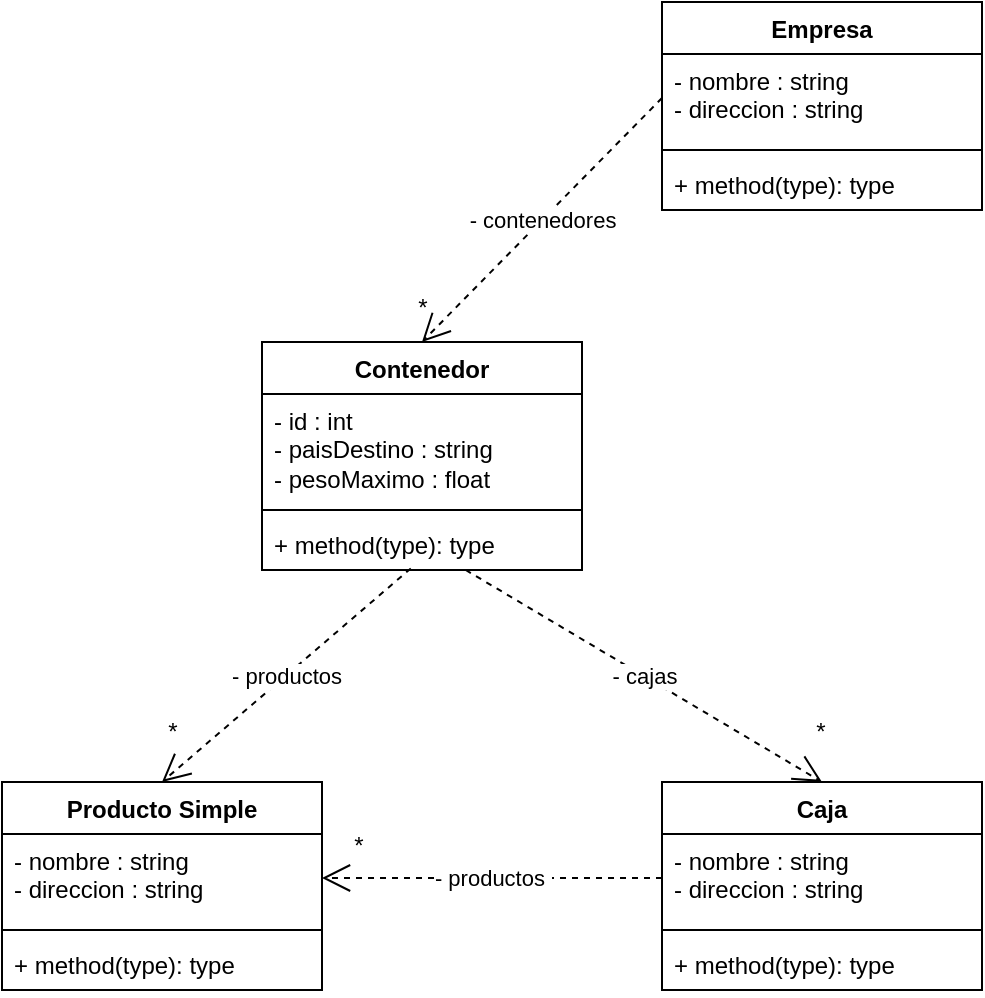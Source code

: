 <mxfile version="22.0.3" type="device">
  <diagram name="Página-1" id="Egi-iR70aqoqVXHjXwpN">
    <mxGraphModel dx="1075" dy="518" grid="1" gridSize="10" guides="1" tooltips="1" connect="1" arrows="1" fold="1" page="1" pageScale="1" pageWidth="827" pageHeight="1169" math="0" shadow="0">
      <root>
        <mxCell id="0" />
        <mxCell id="1" parent="0" />
        <mxCell id="VzkY2IhoASWrSPhqjw3t-1" value="Empresa" style="swimlane;fontStyle=1;align=center;verticalAlign=top;childLayout=stackLayout;horizontal=1;startSize=26;horizontalStack=0;resizeParent=1;resizeParentMax=0;resizeLast=0;collapsible=1;marginBottom=0;whiteSpace=wrap;html=1;" vertex="1" parent="1">
          <mxGeometry x="350" y="260" width="160" height="104" as="geometry" />
        </mxCell>
        <mxCell id="VzkY2IhoASWrSPhqjw3t-2" value="- nombre : string&lt;br&gt;- direccion : string" style="text;strokeColor=none;fillColor=none;align=left;verticalAlign=top;spacingLeft=4;spacingRight=4;overflow=hidden;rotatable=0;points=[[0,0.5],[1,0.5]];portConstraint=eastwest;whiteSpace=wrap;html=1;" vertex="1" parent="VzkY2IhoASWrSPhqjw3t-1">
          <mxGeometry y="26" width="160" height="44" as="geometry" />
        </mxCell>
        <mxCell id="VzkY2IhoASWrSPhqjw3t-3" value="" style="line;strokeWidth=1;fillColor=none;align=left;verticalAlign=middle;spacingTop=-1;spacingLeft=3;spacingRight=3;rotatable=0;labelPosition=right;points=[];portConstraint=eastwest;strokeColor=inherit;" vertex="1" parent="VzkY2IhoASWrSPhqjw3t-1">
          <mxGeometry y="70" width="160" height="8" as="geometry" />
        </mxCell>
        <mxCell id="VzkY2IhoASWrSPhqjw3t-4" value="+ method(type): type" style="text;strokeColor=none;fillColor=none;align=left;verticalAlign=top;spacingLeft=4;spacingRight=4;overflow=hidden;rotatable=0;points=[[0,0.5],[1,0.5]];portConstraint=eastwest;whiteSpace=wrap;html=1;" vertex="1" parent="VzkY2IhoASWrSPhqjw3t-1">
          <mxGeometry y="78" width="160" height="26" as="geometry" />
        </mxCell>
        <mxCell id="VzkY2IhoASWrSPhqjw3t-5" value="Contenedor" style="swimlane;fontStyle=1;align=center;verticalAlign=top;childLayout=stackLayout;horizontal=1;startSize=26;horizontalStack=0;resizeParent=1;resizeParentMax=0;resizeLast=0;collapsible=1;marginBottom=0;whiteSpace=wrap;html=1;" vertex="1" parent="1">
          <mxGeometry x="150" y="430" width="160" height="114" as="geometry" />
        </mxCell>
        <mxCell id="VzkY2IhoASWrSPhqjw3t-6" value="- id : int&lt;br&gt;- paisDestino : string&lt;br&gt;- pesoMaximo : float" style="text;strokeColor=none;fillColor=none;align=left;verticalAlign=top;spacingLeft=4;spacingRight=4;overflow=hidden;rotatable=0;points=[[0,0.5],[1,0.5]];portConstraint=eastwest;whiteSpace=wrap;html=1;" vertex="1" parent="VzkY2IhoASWrSPhqjw3t-5">
          <mxGeometry y="26" width="160" height="54" as="geometry" />
        </mxCell>
        <mxCell id="VzkY2IhoASWrSPhqjw3t-7" value="" style="line;strokeWidth=1;fillColor=none;align=left;verticalAlign=middle;spacingTop=-1;spacingLeft=3;spacingRight=3;rotatable=0;labelPosition=right;points=[];portConstraint=eastwest;strokeColor=inherit;" vertex="1" parent="VzkY2IhoASWrSPhqjw3t-5">
          <mxGeometry y="80" width="160" height="8" as="geometry" />
        </mxCell>
        <mxCell id="VzkY2IhoASWrSPhqjw3t-8" value="+ method(type): type" style="text;strokeColor=none;fillColor=none;align=left;verticalAlign=top;spacingLeft=4;spacingRight=4;overflow=hidden;rotatable=0;points=[[0,0.5],[1,0.5]];portConstraint=eastwest;whiteSpace=wrap;html=1;" vertex="1" parent="VzkY2IhoASWrSPhqjw3t-5">
          <mxGeometry y="88" width="160" height="26" as="geometry" />
        </mxCell>
        <mxCell id="VzkY2IhoASWrSPhqjw3t-14" value="- contenedores" style="endArrow=open;endSize=12;dashed=1;html=1;rounded=0;exitX=0;exitY=0.5;exitDx=0;exitDy=0;entryX=0.5;entryY=0;entryDx=0;entryDy=0;" edge="1" parent="1" source="VzkY2IhoASWrSPhqjw3t-2" target="VzkY2IhoASWrSPhqjw3t-5">
          <mxGeometry width="160" relative="1" as="geometry">
            <mxPoint x="340" y="490" as="sourcePoint" />
            <mxPoint x="490" y="490" as="targetPoint" />
            <Array as="points" />
          </mxGeometry>
        </mxCell>
        <mxCell id="VzkY2IhoASWrSPhqjw3t-16" value="Producto Simple" style="swimlane;fontStyle=1;align=center;verticalAlign=top;childLayout=stackLayout;horizontal=1;startSize=26;horizontalStack=0;resizeParent=1;resizeParentMax=0;resizeLast=0;collapsible=1;marginBottom=0;whiteSpace=wrap;html=1;" vertex="1" parent="1">
          <mxGeometry x="20" y="650" width="160" height="104" as="geometry" />
        </mxCell>
        <mxCell id="VzkY2IhoASWrSPhqjw3t-17" value="- nombre : string&lt;br&gt;- direccion : string" style="text;strokeColor=none;fillColor=none;align=left;verticalAlign=top;spacingLeft=4;spacingRight=4;overflow=hidden;rotatable=0;points=[[0,0.5],[1,0.5]];portConstraint=eastwest;whiteSpace=wrap;html=1;" vertex="1" parent="VzkY2IhoASWrSPhqjw3t-16">
          <mxGeometry y="26" width="160" height="44" as="geometry" />
        </mxCell>
        <mxCell id="VzkY2IhoASWrSPhqjw3t-18" value="" style="line;strokeWidth=1;fillColor=none;align=left;verticalAlign=middle;spacingTop=-1;spacingLeft=3;spacingRight=3;rotatable=0;labelPosition=right;points=[];portConstraint=eastwest;strokeColor=inherit;" vertex="1" parent="VzkY2IhoASWrSPhqjw3t-16">
          <mxGeometry y="70" width="160" height="8" as="geometry" />
        </mxCell>
        <mxCell id="VzkY2IhoASWrSPhqjw3t-19" value="+ method(type): type" style="text;strokeColor=none;fillColor=none;align=left;verticalAlign=top;spacingLeft=4;spacingRight=4;overflow=hidden;rotatable=0;points=[[0,0.5],[1,0.5]];portConstraint=eastwest;whiteSpace=wrap;html=1;" vertex="1" parent="VzkY2IhoASWrSPhqjw3t-16">
          <mxGeometry y="78" width="160" height="26" as="geometry" />
        </mxCell>
        <mxCell id="VzkY2IhoASWrSPhqjw3t-20" value="Caja" style="swimlane;fontStyle=1;align=center;verticalAlign=top;childLayout=stackLayout;horizontal=1;startSize=26;horizontalStack=0;resizeParent=1;resizeParentMax=0;resizeLast=0;collapsible=1;marginBottom=0;whiteSpace=wrap;html=1;" vertex="1" parent="1">
          <mxGeometry x="350" y="650" width="160" height="104" as="geometry" />
        </mxCell>
        <mxCell id="VzkY2IhoASWrSPhqjw3t-21" value="- nombre : string&lt;br&gt;- direccion : string" style="text;strokeColor=none;fillColor=none;align=left;verticalAlign=top;spacingLeft=4;spacingRight=4;overflow=hidden;rotatable=0;points=[[0,0.5],[1,0.5]];portConstraint=eastwest;whiteSpace=wrap;html=1;" vertex="1" parent="VzkY2IhoASWrSPhqjw3t-20">
          <mxGeometry y="26" width="160" height="44" as="geometry" />
        </mxCell>
        <mxCell id="VzkY2IhoASWrSPhqjw3t-22" value="" style="line;strokeWidth=1;fillColor=none;align=left;verticalAlign=middle;spacingTop=-1;spacingLeft=3;spacingRight=3;rotatable=0;labelPosition=right;points=[];portConstraint=eastwest;strokeColor=inherit;" vertex="1" parent="VzkY2IhoASWrSPhqjw3t-20">
          <mxGeometry y="70" width="160" height="8" as="geometry" />
        </mxCell>
        <mxCell id="VzkY2IhoASWrSPhqjw3t-23" value="+ method(type): type" style="text;strokeColor=none;fillColor=none;align=left;verticalAlign=top;spacingLeft=4;spacingRight=4;overflow=hidden;rotatable=0;points=[[0,0.5],[1,0.5]];portConstraint=eastwest;whiteSpace=wrap;html=1;" vertex="1" parent="VzkY2IhoASWrSPhqjw3t-20">
          <mxGeometry y="78" width="160" height="26" as="geometry" />
        </mxCell>
        <mxCell id="VzkY2IhoASWrSPhqjw3t-24" value="- productos" style="endArrow=open;endSize=12;dashed=1;html=1;rounded=0;exitX=0.465;exitY=0.969;exitDx=0;exitDy=0;entryX=0.5;entryY=0;entryDx=0;entryDy=0;exitPerimeter=0;" edge="1" parent="1" source="VzkY2IhoASWrSPhqjw3t-8" target="VzkY2IhoASWrSPhqjw3t-16">
          <mxGeometry width="160" relative="1" as="geometry">
            <mxPoint x="360" y="318" as="sourcePoint" />
            <mxPoint x="240" y="440" as="targetPoint" />
            <Array as="points" />
          </mxGeometry>
        </mxCell>
        <mxCell id="VzkY2IhoASWrSPhqjw3t-26" value="- productos&amp;nbsp;" style="endArrow=open;endSize=12;dashed=1;html=1;rounded=0;entryX=1;entryY=0.5;entryDx=0;entryDy=0;exitX=0;exitY=0.5;exitDx=0;exitDy=0;" edge="1" parent="1" source="VzkY2IhoASWrSPhqjw3t-21" target="VzkY2IhoASWrSPhqjw3t-17">
          <mxGeometry width="160" relative="1" as="geometry">
            <mxPoint x="253" y="554" as="sourcePoint" />
            <mxPoint x="360" y="660" as="targetPoint" />
            <Array as="points" />
          </mxGeometry>
        </mxCell>
        <mxCell id="VzkY2IhoASWrSPhqjw3t-27" value="- cajas" style="endArrow=open;endSize=12;dashed=1;html=1;rounded=0;entryX=0.5;entryY=0;entryDx=0;entryDy=0;" edge="1" parent="1" source="VzkY2IhoASWrSPhqjw3t-8" target="VzkY2IhoASWrSPhqjw3t-20">
          <mxGeometry width="160" relative="1" as="geometry">
            <mxPoint x="234" y="553" as="sourcePoint" />
            <mxPoint x="110" y="660" as="targetPoint" />
            <Array as="points" />
          </mxGeometry>
        </mxCell>
        <mxCell id="VzkY2IhoASWrSPhqjw3t-28" value="*" style="text;html=1;align=center;verticalAlign=middle;resizable=0;points=[];autosize=1;strokeColor=none;fillColor=none;" vertex="1" parent="1">
          <mxGeometry x="215" y="398" width="30" height="30" as="geometry" />
        </mxCell>
        <mxCell id="VzkY2IhoASWrSPhqjw3t-29" value="*" style="text;html=1;align=center;verticalAlign=middle;resizable=0;points=[];autosize=1;strokeColor=none;fillColor=none;" vertex="1" parent="1">
          <mxGeometry x="414" y="610" width="30" height="30" as="geometry" />
        </mxCell>
        <mxCell id="VzkY2IhoASWrSPhqjw3t-30" value="*" style="text;html=1;align=center;verticalAlign=middle;resizable=0;points=[];autosize=1;strokeColor=none;fillColor=none;" vertex="1" parent="1">
          <mxGeometry x="183" y="667" width="30" height="30" as="geometry" />
        </mxCell>
        <mxCell id="VzkY2IhoASWrSPhqjw3t-31" value="*" style="text;html=1;align=center;verticalAlign=middle;resizable=0;points=[];autosize=1;strokeColor=none;fillColor=none;" vertex="1" parent="1">
          <mxGeometry x="90" y="610" width="30" height="30" as="geometry" />
        </mxCell>
      </root>
    </mxGraphModel>
  </diagram>
</mxfile>

